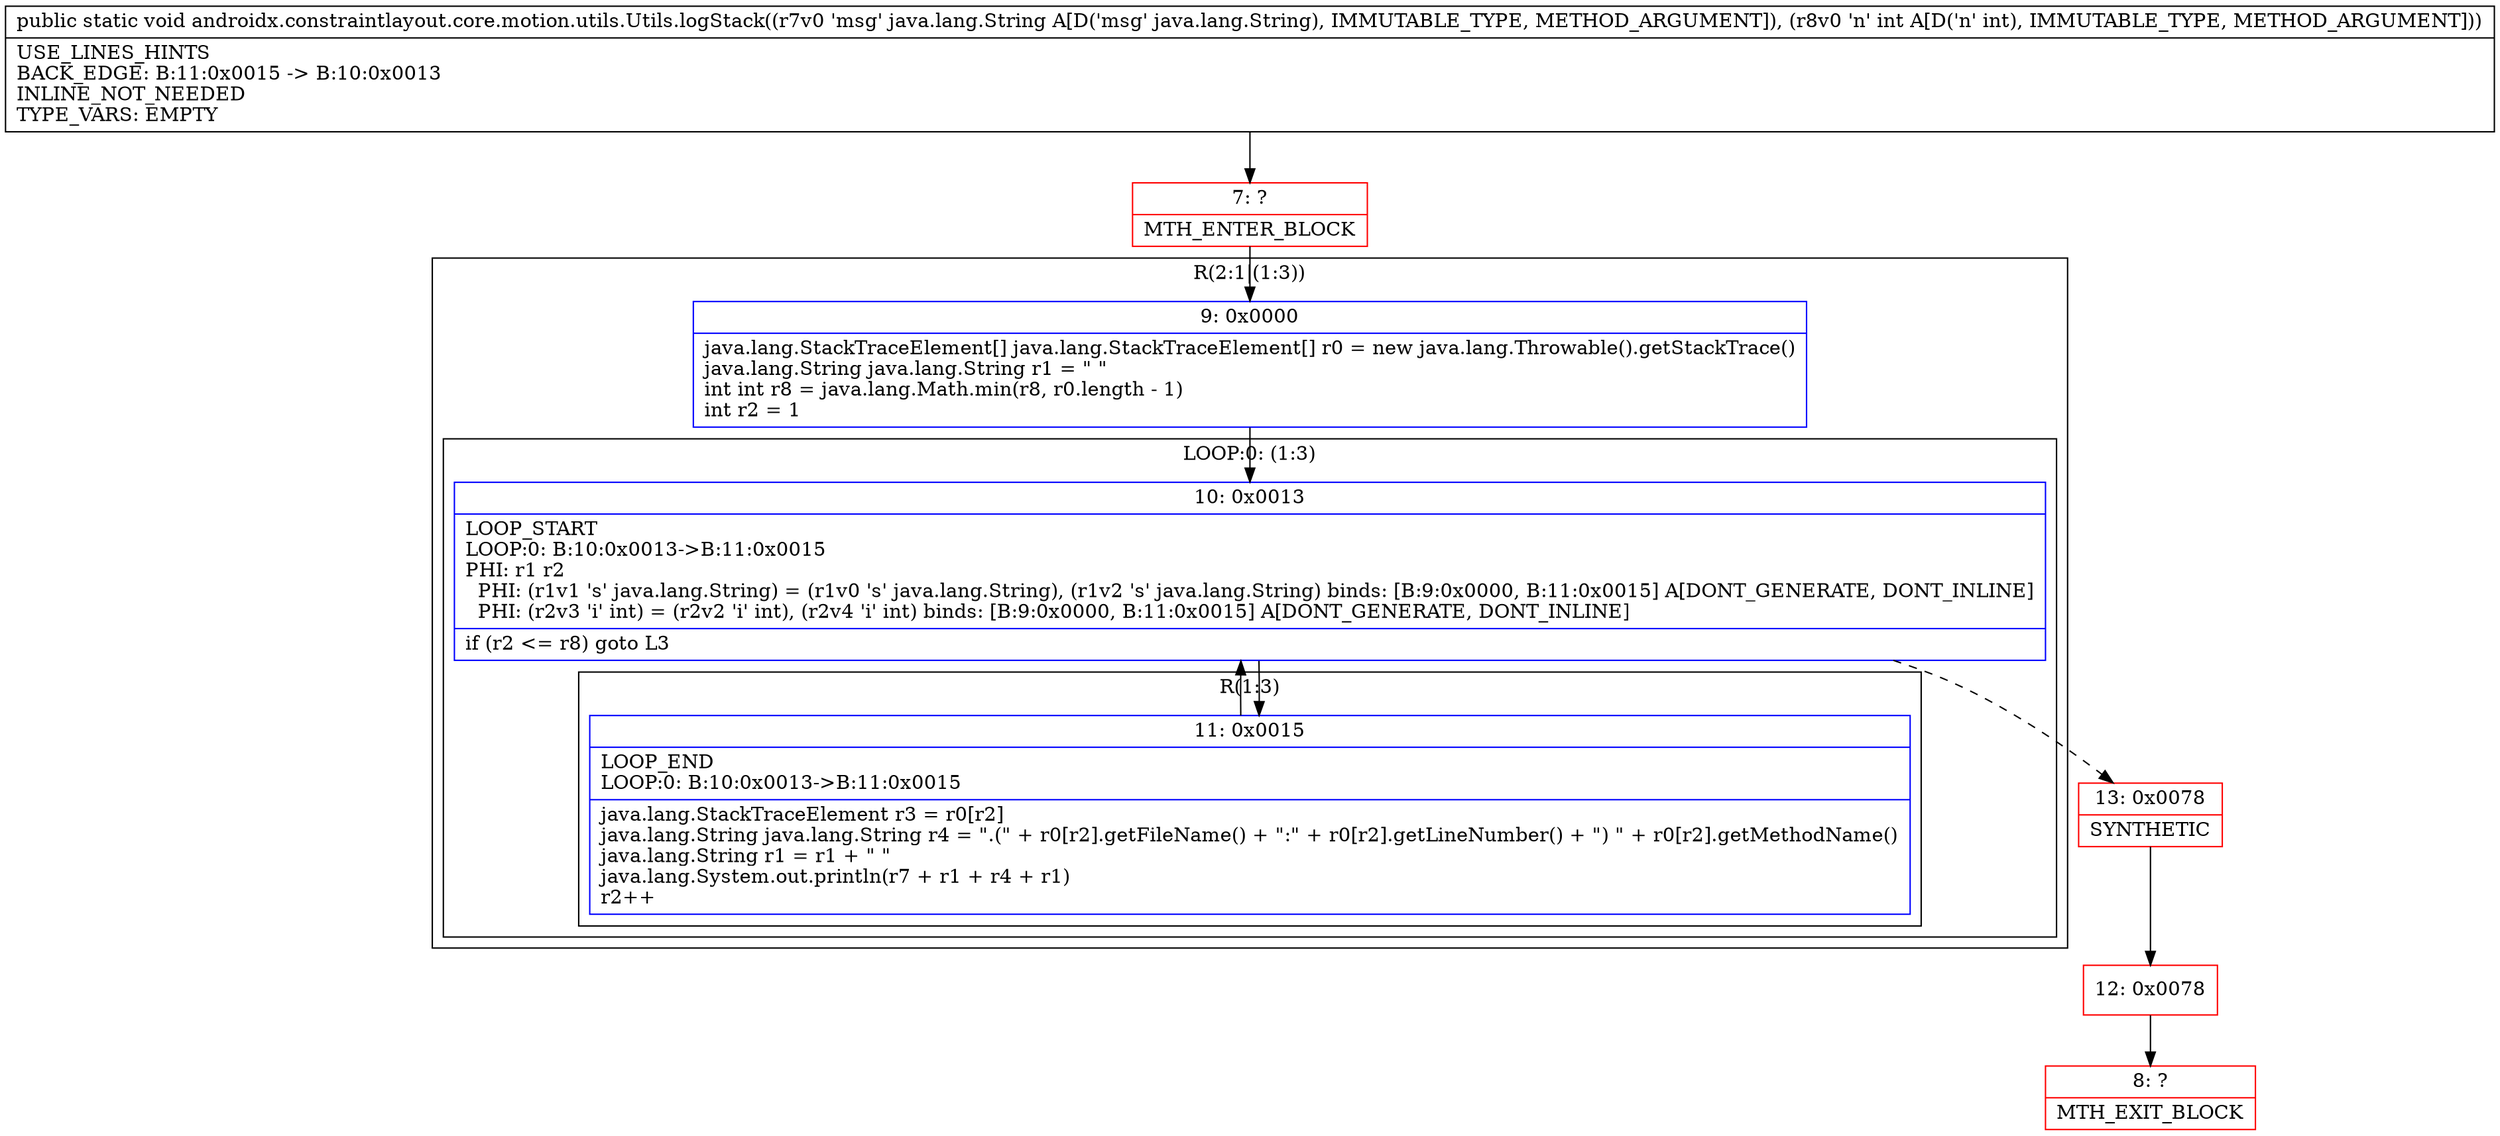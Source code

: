digraph "CFG forandroidx.constraintlayout.core.motion.utils.Utils.logStack(Ljava\/lang\/String;I)V" {
subgraph cluster_Region_1470444022 {
label = "R(2:1|(1:3))";
node [shape=record,color=blue];
Node_9 [shape=record,label="{9\:\ 0x0000|java.lang.StackTraceElement[] java.lang.StackTraceElement[] r0 = new java.lang.Throwable().getStackTrace()\ljava.lang.String java.lang.String r1 = \" \"\lint int r8 = java.lang.Math.min(r8, r0.length \- 1)\lint r2 = 1\l}"];
subgraph cluster_LoopRegion_1094500547 {
label = "LOOP:0: (1:3)";
node [shape=record,color=blue];
Node_10 [shape=record,label="{10\:\ 0x0013|LOOP_START\lLOOP:0: B:10:0x0013\-\>B:11:0x0015\lPHI: r1 r2 \l  PHI: (r1v1 's' java.lang.String) = (r1v0 's' java.lang.String), (r1v2 's' java.lang.String) binds: [B:9:0x0000, B:11:0x0015] A[DONT_GENERATE, DONT_INLINE]\l  PHI: (r2v3 'i' int) = (r2v2 'i' int), (r2v4 'i' int) binds: [B:9:0x0000, B:11:0x0015] A[DONT_GENERATE, DONT_INLINE]\l|if (r2 \<= r8) goto L3\l}"];
subgraph cluster_Region_1731230506 {
label = "R(1:3)";
node [shape=record,color=blue];
Node_11 [shape=record,label="{11\:\ 0x0015|LOOP_END\lLOOP:0: B:10:0x0013\-\>B:11:0x0015\l|java.lang.StackTraceElement r3 = r0[r2]\ljava.lang.String java.lang.String r4 = \".(\" + r0[r2].getFileName() + \":\" + r0[r2].getLineNumber() + \") \" + r0[r2].getMethodName()\ljava.lang.String r1 = r1 + \" \"\ljava.lang.System.out.println(r7 + r1 + r4 + r1)\lr2++\l}"];
}
}
}
Node_7 [shape=record,color=red,label="{7\:\ ?|MTH_ENTER_BLOCK\l}"];
Node_13 [shape=record,color=red,label="{13\:\ 0x0078|SYNTHETIC\l}"];
Node_12 [shape=record,color=red,label="{12\:\ 0x0078}"];
Node_8 [shape=record,color=red,label="{8\:\ ?|MTH_EXIT_BLOCK\l}"];
MethodNode[shape=record,label="{public static void androidx.constraintlayout.core.motion.utils.Utils.logStack((r7v0 'msg' java.lang.String A[D('msg' java.lang.String), IMMUTABLE_TYPE, METHOD_ARGUMENT]), (r8v0 'n' int A[D('n' int), IMMUTABLE_TYPE, METHOD_ARGUMENT]))  | USE_LINES_HINTS\lBACK_EDGE: B:11:0x0015 \-\> B:10:0x0013\lINLINE_NOT_NEEDED\lTYPE_VARS: EMPTY\l}"];
MethodNode -> Node_7;Node_9 -> Node_10;
Node_10 -> Node_11;
Node_10 -> Node_13[style=dashed];
Node_11 -> Node_10;
Node_7 -> Node_9;
Node_13 -> Node_12;
Node_12 -> Node_8;
}

